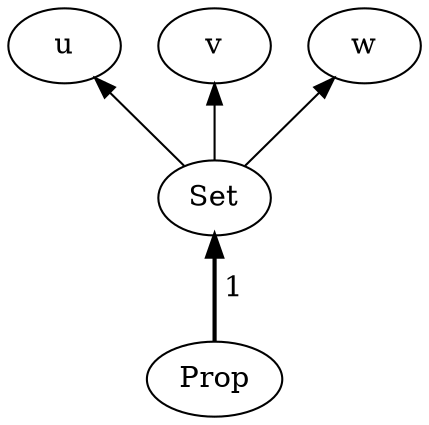 digraph universes {
  "Set" -> "Prop" [style=bold, dir = back, arrowhead=crow, label=" 1"];
  "u" -> "Set" [style=solid, dir = back, arrowhead=crow];
  "v" -> "Set" [style=solid, dir = back, arrowhead=crow];
  "w" -> "Set" [style=solid, dir = back, arrowhead=crow];
}
